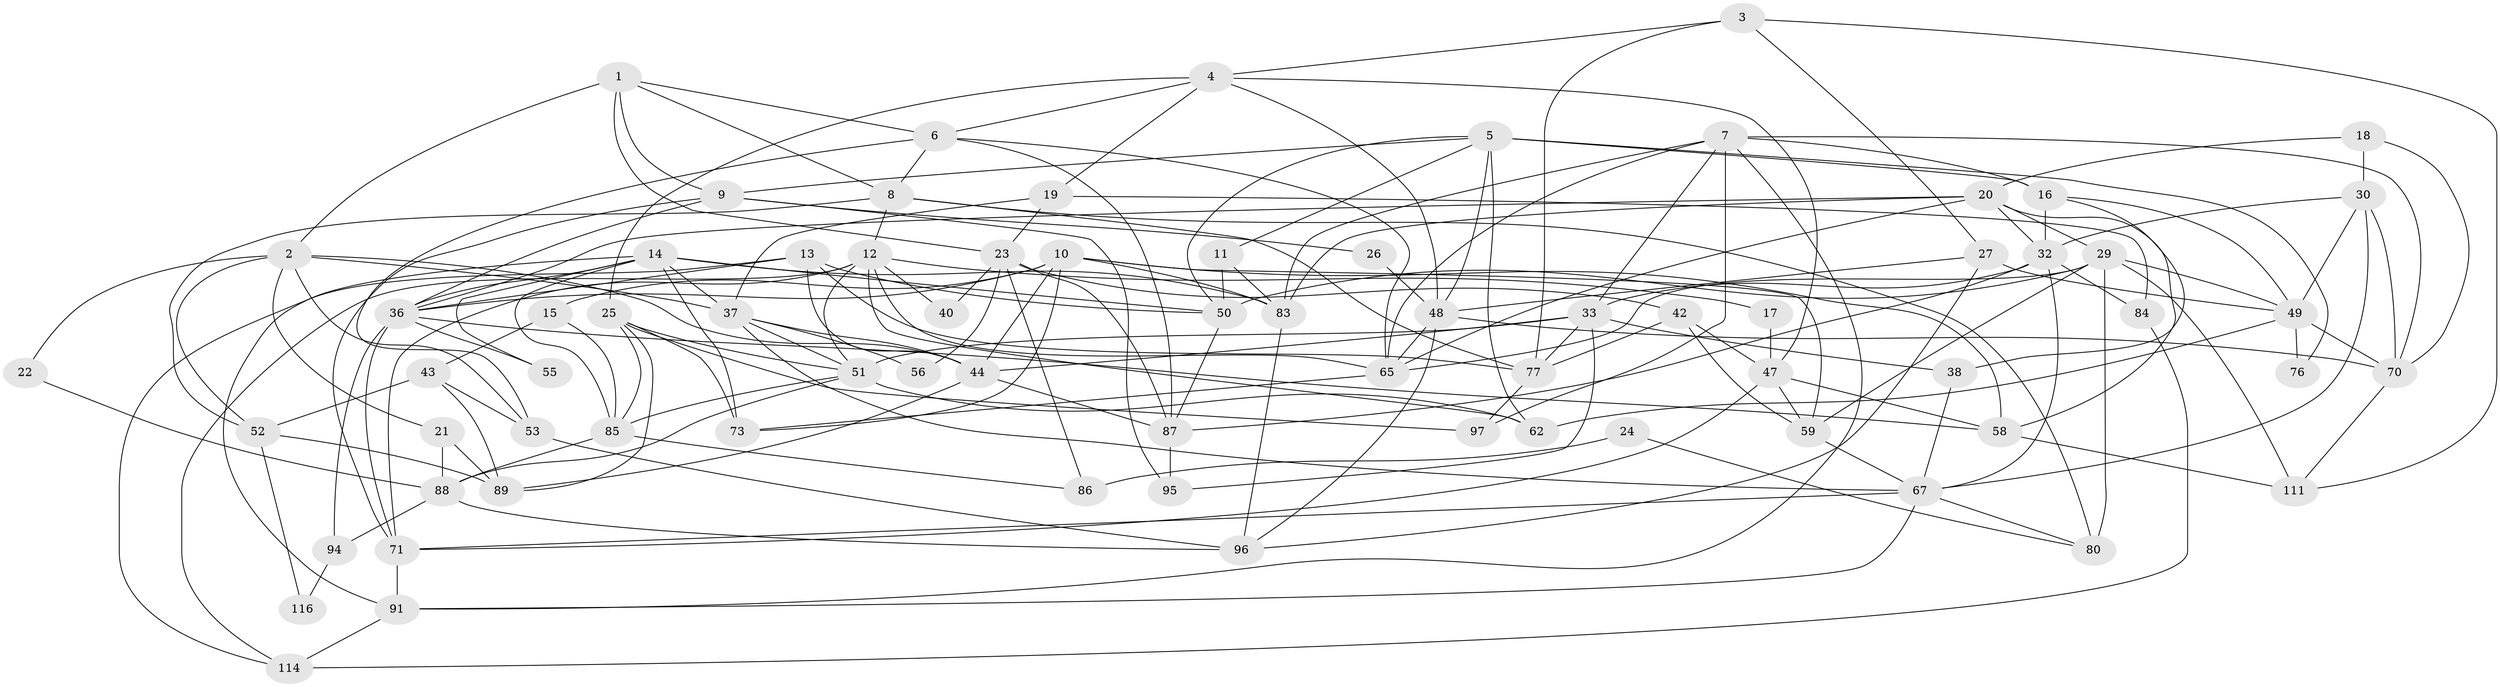// Generated by graph-tools (version 1.1) at 2025/52/02/27/25 19:52:05]
// undirected, 73 vertices, 182 edges
graph export_dot {
graph [start="1"]
  node [color=gray90,style=filled];
  1 [super="+45"];
  2 [super="+74"];
  3;
  4 [super="+28"];
  5 [super="+60"];
  6 [super="+100"];
  7 [super="+68"];
  8 [super="+79"];
  9 [super="+99"];
  10 [super="+39"];
  11;
  12 [super="+108"];
  13 [super="+54"];
  14 [super="+90"];
  15 [super="+34"];
  16 [super="+82"];
  17;
  18 [super="+112"];
  19;
  20 [super="+41"];
  21;
  22;
  23 [super="+31"];
  24;
  25 [super="+63"];
  26;
  27 [super="+78"];
  29 [super="+72"];
  30 [super="+35"];
  32 [super="+57"];
  33;
  36 [super="+81"];
  37 [super="+98"];
  38;
  40;
  42 [super="+92"];
  43;
  44 [super="+46"];
  47 [super="+75"];
  48 [super="+66"];
  49 [super="+107"];
  50;
  51 [super="+61"];
  52;
  53 [super="+64"];
  55;
  56;
  58;
  59 [super="+69"];
  62 [super="+104"];
  65 [super="+115"];
  67 [super="+103"];
  70 [super="+109"];
  71 [super="+101"];
  73;
  76;
  77 [super="+110"];
  80;
  83 [super="+93"];
  84;
  85;
  86;
  87 [super="+102"];
  88;
  89 [super="+105"];
  91;
  94;
  95 [super="+113"];
  96 [super="+106"];
  97;
  111;
  114;
  116;
  1 -- 8;
  1 -- 9;
  1 -- 6;
  1 -- 23;
  1 -- 2;
  2 -- 21;
  2 -- 53;
  2 -- 52;
  2 -- 37;
  2 -- 22;
  2 -- 44;
  3 -- 111;
  3 -- 4;
  3 -- 27;
  3 -- 77;
  4 -- 19;
  4 -- 25;
  4 -- 47;
  4 -- 6;
  4 -- 48;
  5 -- 50;
  5 -- 62;
  5 -- 16 [weight=2];
  5 -- 11;
  5 -- 76;
  5 -- 9;
  5 -- 48;
  6 -- 8;
  6 -- 65;
  6 -- 53;
  6 -- 87;
  7 -- 91;
  7 -- 16;
  7 -- 65;
  7 -- 33;
  7 -- 97;
  7 -- 83;
  7 -- 70;
  8 -- 80 [weight=2];
  8 -- 12 [weight=2];
  8 -- 52;
  8 -- 77;
  9 -- 36;
  9 -- 95;
  9 -- 26;
  9 -- 71;
  10 -- 36;
  10 -- 83;
  10 -- 58;
  10 -- 73;
  10 -- 59;
  10 -- 44;
  10 -- 15 [weight=2];
  11 -- 50;
  11 -- 83;
  12 -- 71;
  12 -- 17;
  12 -- 114;
  12 -- 51;
  12 -- 40;
  12 -- 62;
  12 -- 65;
  13 -- 77;
  13 -- 114;
  13 -- 44;
  13 -- 50;
  13 -- 36;
  14 -- 85;
  14 -- 50;
  14 -- 83;
  14 -- 36;
  14 -- 37;
  14 -- 55;
  14 -- 73;
  14 -- 91;
  15 -- 85;
  15 -- 43;
  16 -- 32;
  16 -- 49;
  16 -- 38;
  17 -- 47;
  18 -- 70;
  18 -- 20;
  18 -- 30;
  19 -- 84;
  19 -- 37;
  19 -- 23;
  20 -- 58;
  20 -- 65;
  20 -- 32;
  20 -- 83;
  20 -- 36;
  20 -- 29;
  21 -- 88;
  21 -- 89;
  22 -- 88;
  23 -- 86;
  23 -- 40;
  23 -- 87 [weight=2];
  23 -- 56;
  23 -- 42;
  24 -- 86;
  24 -- 80;
  25 -- 73;
  25 -- 51;
  25 -- 89;
  25 -- 85;
  25 -- 97;
  26 -- 48;
  27 -- 48;
  27 -- 49;
  27 -- 96;
  29 -- 50;
  29 -- 49;
  29 -- 59 [weight=2];
  29 -- 80;
  29 -- 65;
  29 -- 111;
  30 -- 70;
  30 -- 32;
  30 -- 67;
  30 -- 49;
  32 -- 33;
  32 -- 84;
  32 -- 67;
  32 -- 87;
  33 -- 38;
  33 -- 44;
  33 -- 51;
  33 -- 95;
  33 -- 77;
  36 -- 55;
  36 -- 58;
  36 -- 71;
  36 -- 94;
  37 -- 56;
  37 -- 44;
  37 -- 51;
  37 -- 67;
  38 -- 67;
  42 -- 47;
  42 -- 59;
  42 -- 77;
  43 -- 52;
  43 -- 53;
  43 -- 89;
  44 -- 89;
  44 -- 87;
  47 -- 58;
  47 -- 59;
  47 -- 71;
  48 -- 70;
  48 -- 65;
  48 -- 96;
  49 -- 76;
  49 -- 70;
  49 -- 62;
  50 -- 87;
  51 -- 85;
  51 -- 88;
  51 -- 62;
  52 -- 89;
  52 -- 116;
  53 -- 96;
  58 -- 111;
  59 -- 67;
  65 -- 73;
  67 -- 91;
  67 -- 80;
  67 -- 71;
  70 -- 111;
  71 -- 91;
  77 -- 97;
  83 -- 96;
  84 -- 114;
  85 -- 86;
  85 -- 88;
  87 -- 95 [weight=2];
  88 -- 94;
  88 -- 96;
  91 -- 114;
  94 -- 116;
}
